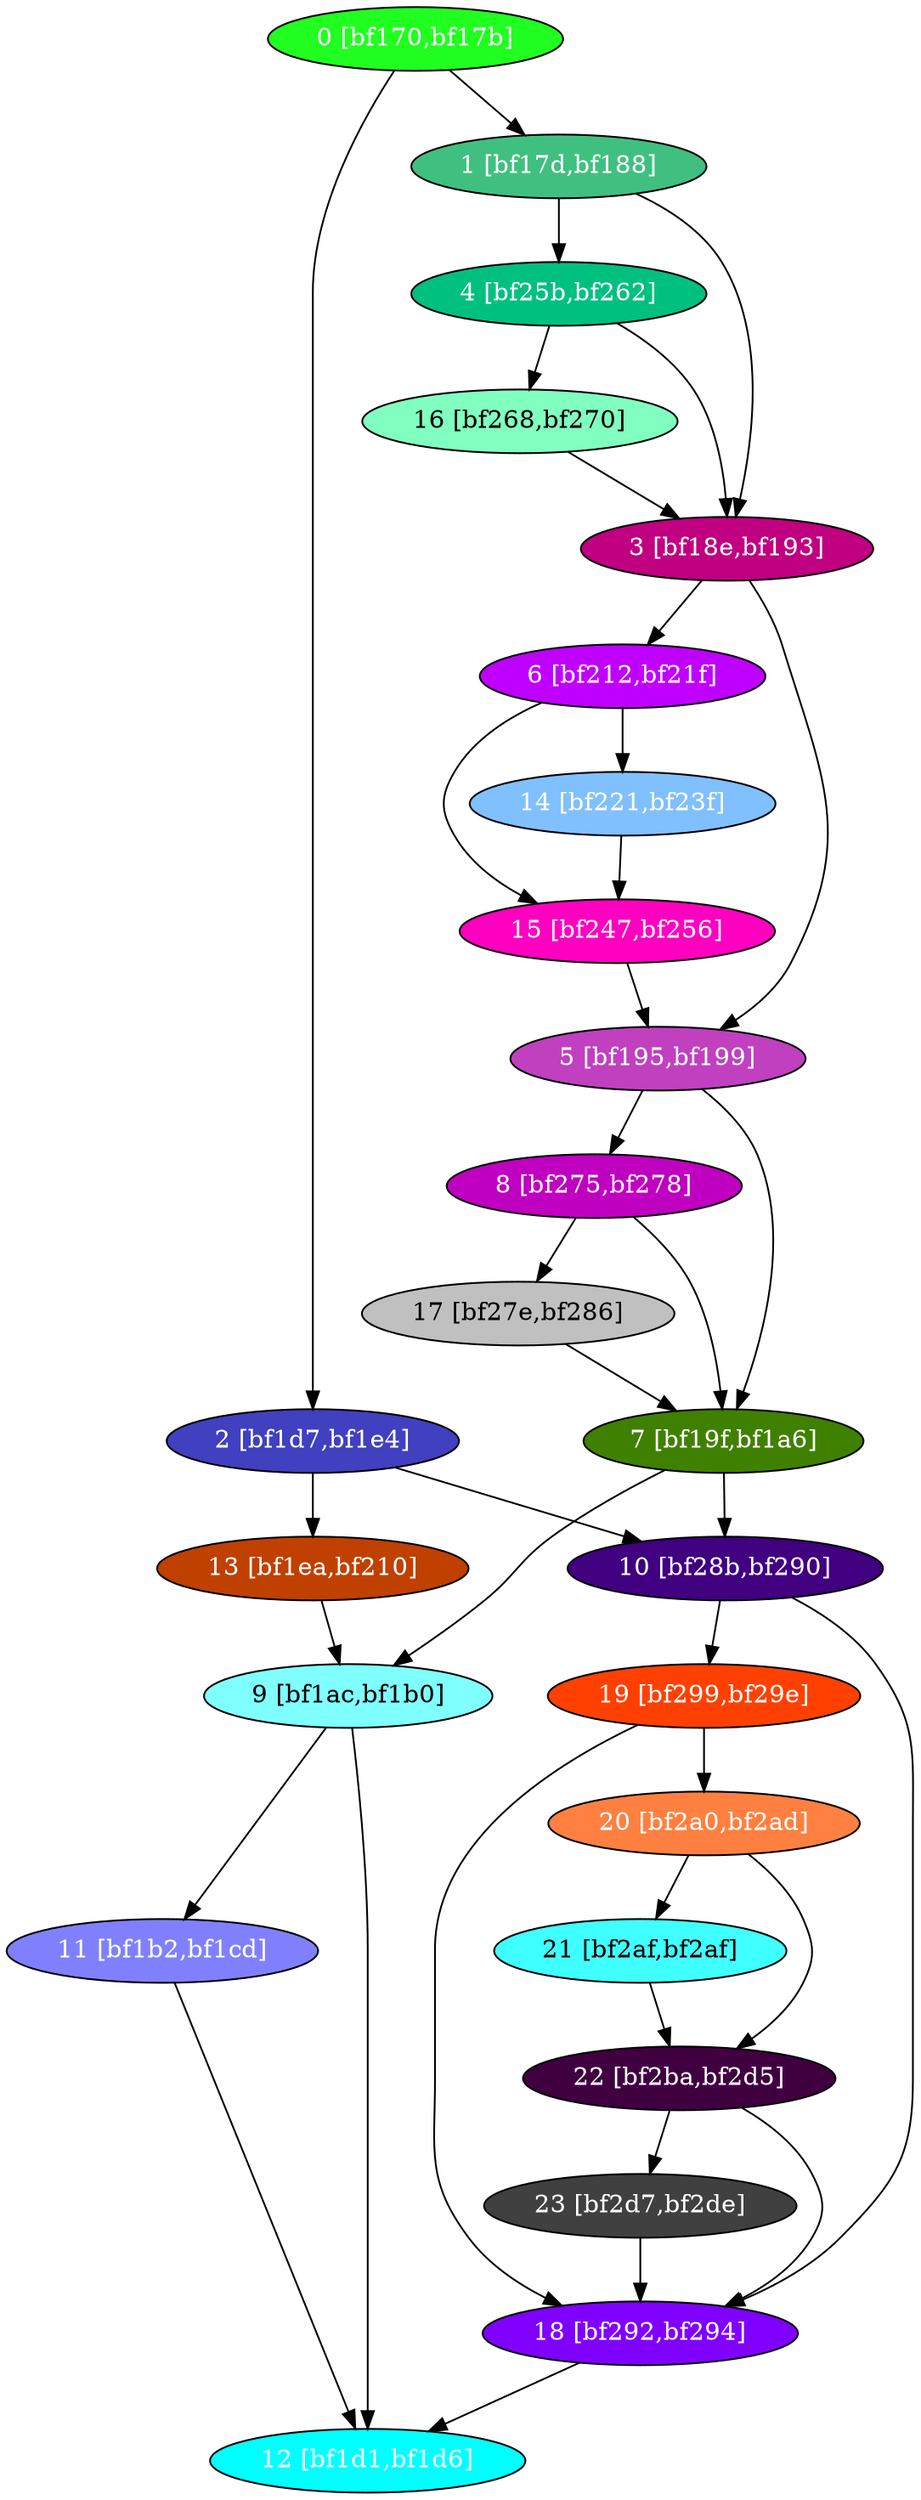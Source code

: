 diGraph libnss3{
	libnss3_0  [style=filled fillcolor="#20FF20" fontcolor="#ffffff" shape=oval label="0 [bf170,bf17b]"]
	libnss3_1  [style=filled fillcolor="#40C080" fontcolor="#ffffff" shape=oval label="1 [bf17d,bf188]"]
	libnss3_2  [style=filled fillcolor="#4040C0" fontcolor="#ffffff" shape=oval label="2 [bf1d7,bf1e4]"]
	libnss3_3  [style=filled fillcolor="#C00080" fontcolor="#ffffff" shape=oval label="3 [bf18e,bf193]"]
	libnss3_4  [style=filled fillcolor="#00C080" fontcolor="#ffffff" shape=oval label="4 [bf25b,bf262]"]
	libnss3_5  [style=filled fillcolor="#C040C0" fontcolor="#ffffff" shape=oval label="5 [bf195,bf199]"]
	libnss3_6  [style=filled fillcolor="#C000FF" fontcolor="#ffffff" shape=oval label="6 [bf212,bf21f]"]
	libnss3_7  [style=filled fillcolor="#408000" fontcolor="#ffffff" shape=oval label="7 [bf19f,bf1a6]"]
	libnss3_8  [style=filled fillcolor="#C000C0" fontcolor="#ffffff" shape=oval label="8 [bf275,bf278]"]
	libnss3_9  [style=filled fillcolor="#80FFFF" fontcolor="#000000" shape=oval label="9 [bf1ac,bf1b0]"]
	libnss3_a  [style=filled fillcolor="#400080" fontcolor="#ffffff" shape=oval label="10 [bf28b,bf290]"]
	libnss3_b  [style=filled fillcolor="#8080FF" fontcolor="#ffffff" shape=oval label="11 [bf1b2,bf1cd]"]
	libnss3_c  [style=filled fillcolor="#00FFFF" fontcolor="#ffffff" shape=oval label="12 [bf1d1,bf1d6]"]
	libnss3_d  [style=filled fillcolor="#C04000" fontcolor="#ffffff" shape=oval label="13 [bf1ea,bf210]"]
	libnss3_e  [style=filled fillcolor="#80C0FF" fontcolor="#ffffff" shape=oval label="14 [bf221,bf23f]"]
	libnss3_f  [style=filled fillcolor="#FF00C0" fontcolor="#ffffff" shape=oval label="15 [bf247,bf256]"]
	libnss3_10  [style=filled fillcolor="#80FFC0" fontcolor="#000000" shape=oval label="16 [bf268,bf270]"]
	libnss3_11  [style=filled fillcolor="#C0C0C0" fontcolor="#000000" shape=oval label="17 [bf27e,bf286]"]
	libnss3_12  [style=filled fillcolor="#8000FF" fontcolor="#ffffff" shape=oval label="18 [bf292,bf294]"]
	libnss3_13  [style=filled fillcolor="#FF4000" fontcolor="#ffffff" shape=oval label="19 [bf299,bf29e]"]
	libnss3_14  [style=filled fillcolor="#FF8040" fontcolor="#ffffff" shape=oval label="20 [bf2a0,bf2ad]"]
	libnss3_15  [style=filled fillcolor="#40FFFF" fontcolor="#000000" shape=oval label="21 [bf2af,bf2af]"]
	libnss3_16  [style=filled fillcolor="#400040" fontcolor="#ffffff" shape=oval label="22 [bf2ba,bf2d5]"]
	libnss3_17  [style=filled fillcolor="#404040" fontcolor="#ffffff" shape=oval label="23 [bf2d7,bf2de]"]

	libnss3_0 -> libnss3_1
	libnss3_0 -> libnss3_2
	libnss3_1 -> libnss3_3
	libnss3_1 -> libnss3_4
	libnss3_2 -> libnss3_a
	libnss3_2 -> libnss3_d
	libnss3_3 -> libnss3_5
	libnss3_3 -> libnss3_6
	libnss3_4 -> libnss3_3
	libnss3_4 -> libnss3_10
	libnss3_5 -> libnss3_7
	libnss3_5 -> libnss3_8
	libnss3_6 -> libnss3_e
	libnss3_6 -> libnss3_f
	libnss3_7 -> libnss3_9
	libnss3_7 -> libnss3_a
	libnss3_8 -> libnss3_7
	libnss3_8 -> libnss3_11
	libnss3_9 -> libnss3_b
	libnss3_9 -> libnss3_c
	libnss3_a -> libnss3_12
	libnss3_a -> libnss3_13
	libnss3_b -> libnss3_c
	libnss3_d -> libnss3_9
	libnss3_e -> libnss3_f
	libnss3_f -> libnss3_5
	libnss3_10 -> libnss3_3
	libnss3_11 -> libnss3_7
	libnss3_12 -> libnss3_c
	libnss3_13 -> libnss3_12
	libnss3_13 -> libnss3_14
	libnss3_14 -> libnss3_15
	libnss3_14 -> libnss3_16
	libnss3_15 -> libnss3_16
	libnss3_16 -> libnss3_12
	libnss3_16 -> libnss3_17
	libnss3_17 -> libnss3_12
}